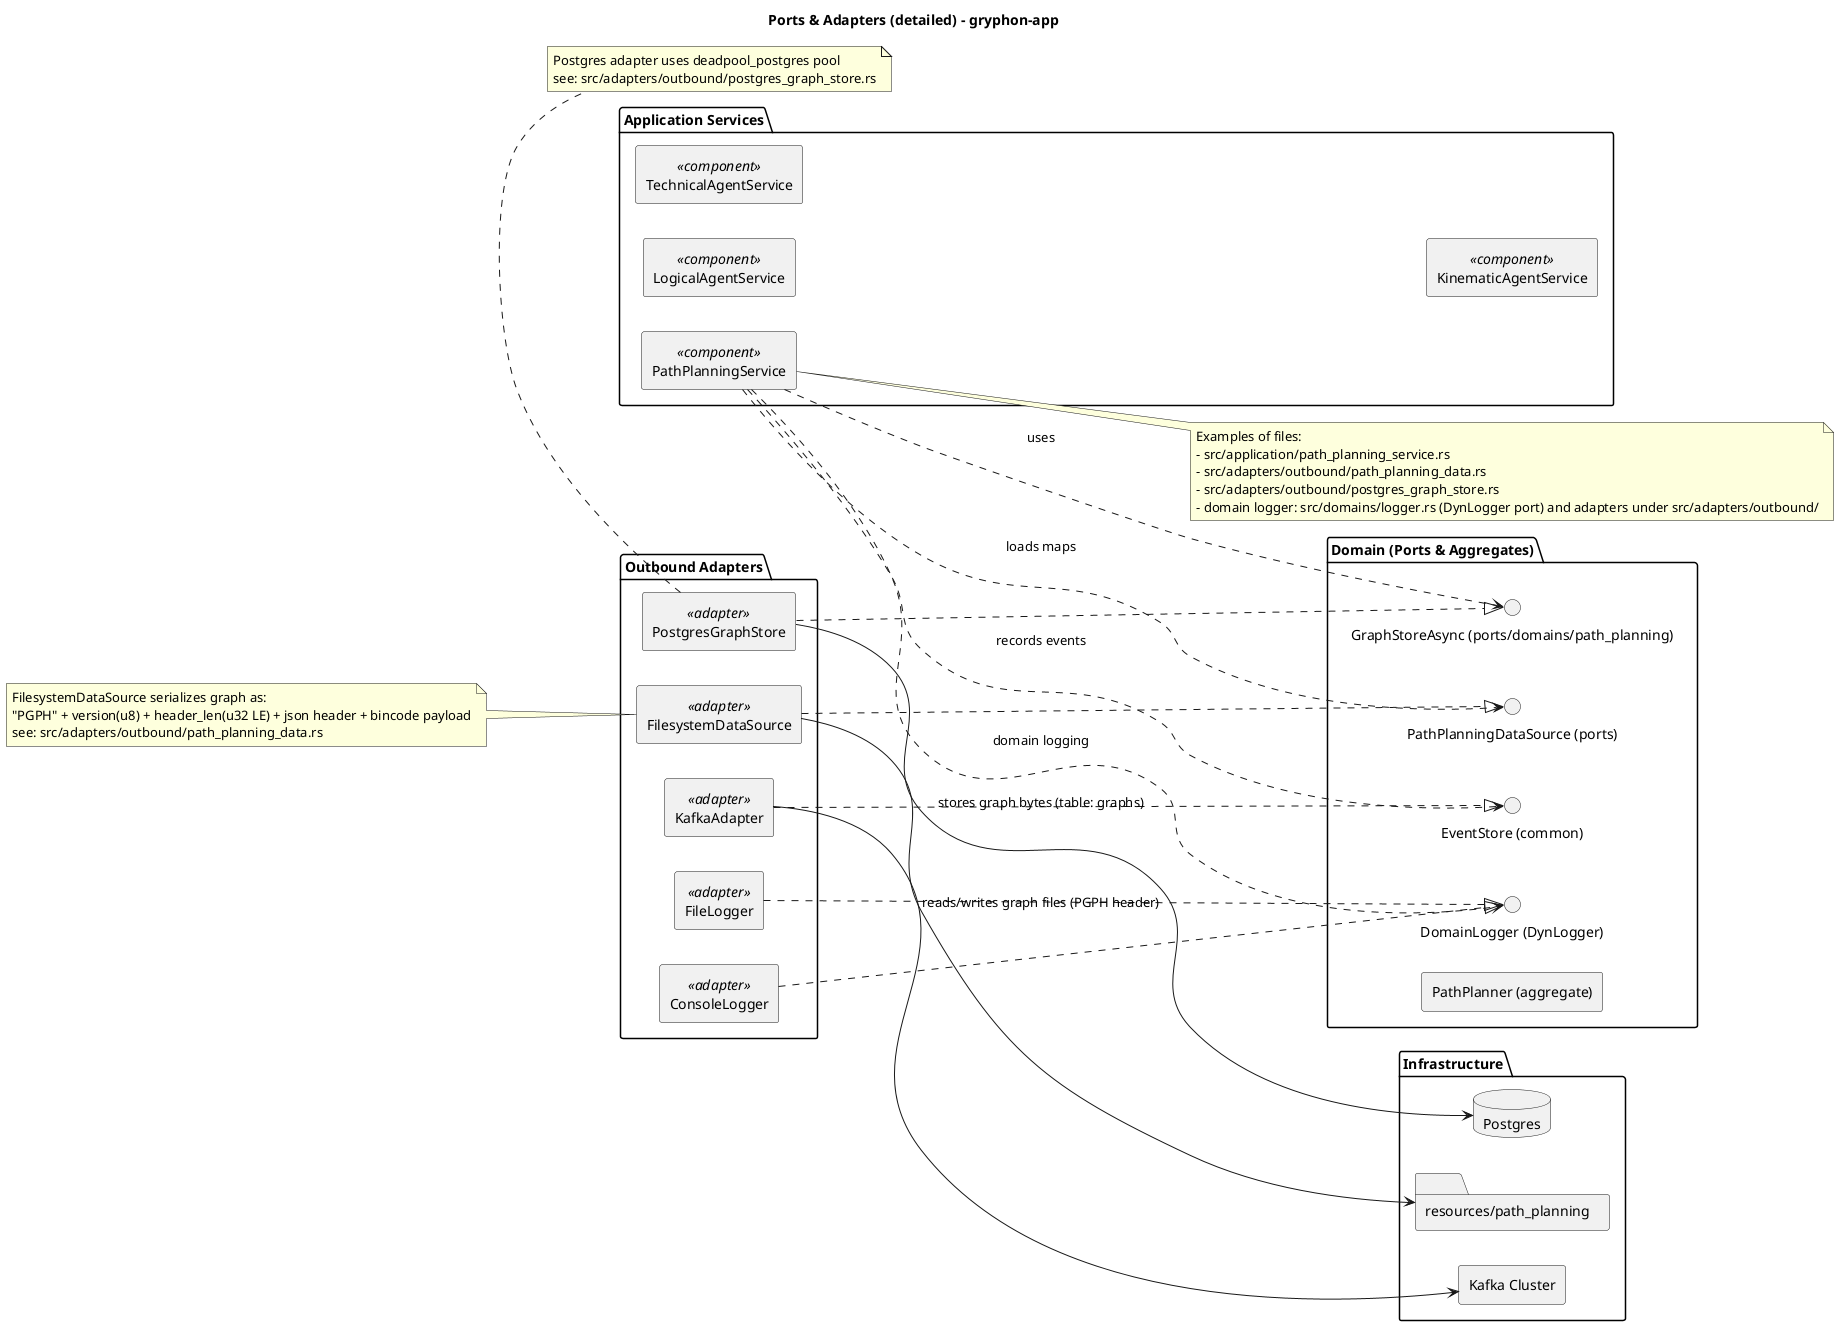 @startuml
title Ports & Adapters (detailed) - gryphon-app
left to right direction
skinparam componentStyle rectangle

package "Application Services" {
  [PathPlanningService] <<component>>
  [LogicalAgentService] <<component>>
  [TechnicalAgentService] <<component>>
  [KinematicAgentService] <<component>>
}

package "Domain (Ports & Aggregates)" {
  interface "GraphStoreAsync (ports/domains/path_planning)" as GraphStorePort
  interface "PathPlanningDataSource (ports)" as DataSourcePort
  interface "EventStore (common)" as EventStorePort
  interface "DomainLogger (DynLogger)" as LoggerPort
  component "PathPlanner (aggregate)" as PathPlannerAgg
}

package "Outbound Adapters" {
  component "FilesystemDataSource" as FS <<adapter>>
  component "PostgresGraphStore" as PG <<adapter>>
  component "KafkaAdapter" as KAFKA <<adapter>>
  component "FileLogger" as FILELOG <<adapter>>
  component "ConsoleLogger" as CONSLOG <<adapter>>
}

package "Infrastructure" {
  database "Postgres" as DB
  [Kafka Cluster]
  folder "resources/path_planning" as ASSETS
}

' Dependency edges
PathPlanningService ..> GraphStorePort : uses
PathPlanningService ..> DataSourcePort : loads maps
PathPlanningService ..> EventStorePort : records events
PathPlanningService ..> LoggerPort : domain logging

' Adapter realizations
FS ..|> DataSourcePort
PG ..|> GraphStorePort
KAFKA ..|> EventStorePort
FILELOG ..|> LoggerPort
CONSLOG ..|> LoggerPort

' Infra wiring
PG --> DB : stores graph bytes (table: graphs)
FS --> ASSETS : reads/writes graph files (PGPH header)
KAFKA --> [Kafka Cluster]

note right of PathPlanningService
  Examples of files:
  - src/application/path_planning_service.rs
  - src/adapters/outbound/path_planning_data.rs
  - src/adapters/outbound/postgres_graph_store.rs
  - domain logger: src/domains/logger.rs (DynLogger port) and adapters under src/adapters/outbound/
end note

note bottom of PG
  Postgres adapter uses deadpool_postgres pool
  see: src/adapters/outbound/postgres_graph_store.rs
end note

note left of FS
  FilesystemDataSource serializes graph as:
  "PGPH" + version(u8) + header_len(u32 LE) + json header + bincode payload
  see: src/adapters/outbound/path_planning_data.rs
end note

@enduml
